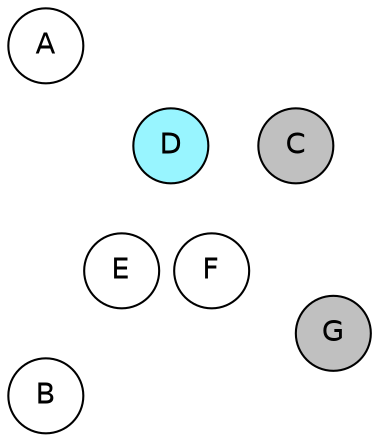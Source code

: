 
graph {

layout = circo;
mindist = .1

node [shape = circle, fontname = Helvetica, margin = 0, style = filled]
edge [style=invis]

subgraph 1 {
	E -- F -- F# -- G -- G# -- A -- A# -- B -- C -- C# -- D -- D# -- E
}

C [fillcolor = gray];
C# [fillcolor = gray];
D [fillcolor = cadetblue1];
D# [fillcolor = gray];
E [fillcolor = white];
F [fillcolor = white];
F# [fillcolor = gray];
G [fillcolor = gray];
G# [fillcolor = gray];
A [fillcolor = white];
A# [fillcolor = gray];
B [fillcolor = white];
}
